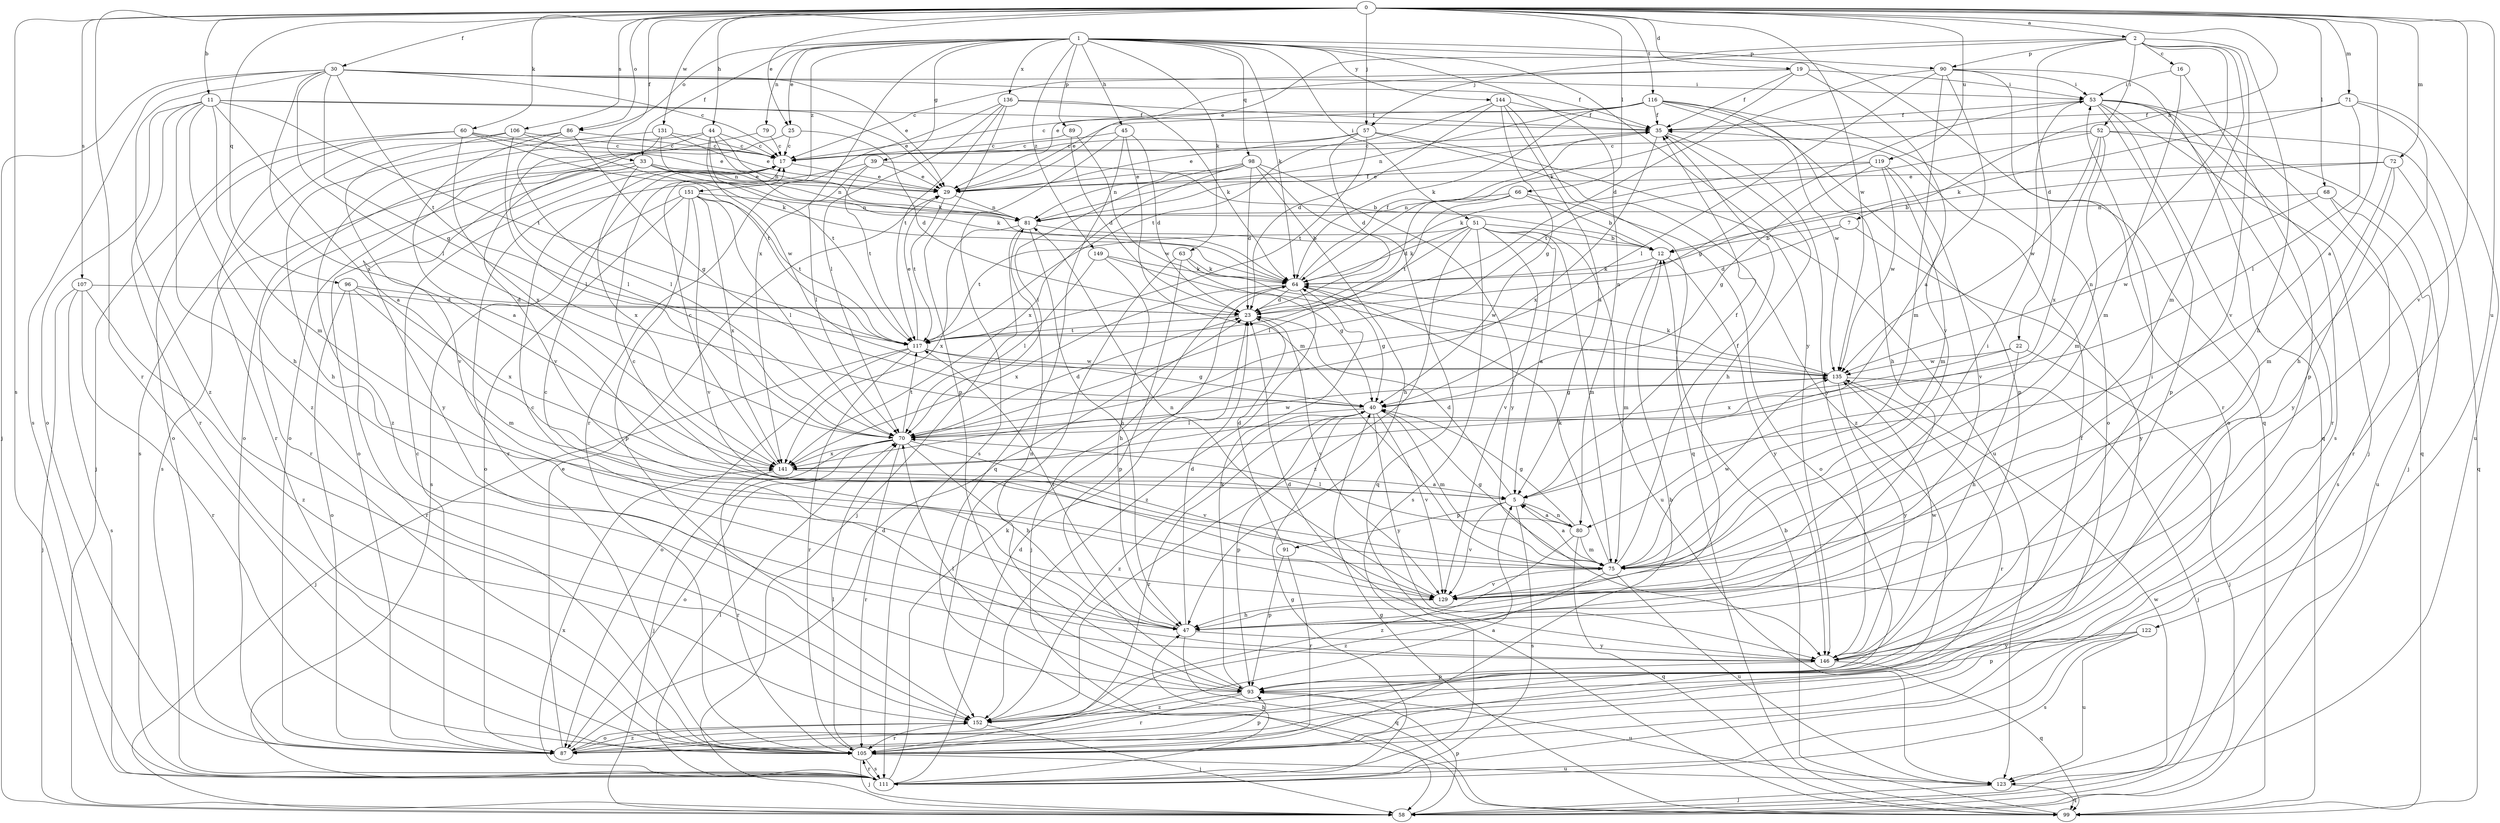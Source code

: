strict digraph  {
0;
1;
2;
5;
7;
11;
12;
16;
17;
19;
22;
23;
25;
29;
30;
33;
35;
39;
40;
44;
45;
47;
51;
52;
53;
57;
58;
60;
63;
64;
66;
68;
70;
71;
72;
75;
79;
80;
81;
86;
87;
89;
90;
91;
93;
96;
98;
99;
105;
106;
107;
111;
116;
117;
119;
122;
123;
129;
131;
135;
136;
141;
144;
146;
149;
151;
152;
0 -> 2  [label=a];
0 -> 5  [label=a];
0 -> 7  [label=b];
0 -> 11  [label=b];
0 -> 19  [label=d];
0 -> 25  [label=e];
0 -> 30  [label=f];
0 -> 33  [label=f];
0 -> 44  [label=h];
0 -> 57  [label=j];
0 -> 60  [label=k];
0 -> 66  [label=l];
0 -> 68  [label=l];
0 -> 71  [label=m];
0 -> 72  [label=m];
0 -> 86  [label=o];
0 -> 96  [label=q];
0 -> 105  [label=r];
0 -> 106  [label=s];
0 -> 107  [label=s];
0 -> 111  [label=s];
0 -> 116  [label=t];
0 -> 119  [label=u];
0 -> 122  [label=u];
0 -> 129  [label=v];
0 -> 131  [label=w];
0 -> 135  [label=w];
1 -> 25  [label=e];
1 -> 33  [label=f];
1 -> 39  [label=g];
1 -> 45  [label=h];
1 -> 51  [label=i];
1 -> 63  [label=k];
1 -> 64  [label=k];
1 -> 79  [label=n];
1 -> 80  [label=n];
1 -> 86  [label=o];
1 -> 89  [label=p];
1 -> 90  [label=p];
1 -> 98  [label=q];
1 -> 99  [label=q];
1 -> 136  [label=x];
1 -> 141  [label=x];
1 -> 144  [label=y];
1 -> 146  [label=y];
1 -> 149  [label=z];
1 -> 151  [label=z];
2 -> 16  [label=c];
2 -> 22  [label=d];
2 -> 29  [label=e];
2 -> 47  [label=h];
2 -> 52  [label=i];
2 -> 57  [label=j];
2 -> 75  [label=m];
2 -> 80  [label=n];
2 -> 90  [label=p];
2 -> 129  [label=v];
5 -> 23  [label=d];
5 -> 35  [label=f];
5 -> 80  [label=n];
5 -> 91  [label=p];
5 -> 111  [label=s];
5 -> 129  [label=v];
7 -> 12  [label=b];
7 -> 23  [label=d];
7 -> 146  [label=y];
11 -> 5  [label=a];
11 -> 29  [label=e];
11 -> 35  [label=f];
11 -> 47  [label=h];
11 -> 75  [label=m];
11 -> 87  [label=o];
11 -> 105  [label=r];
11 -> 117  [label=t];
11 -> 152  [label=z];
12 -> 64  [label=k];
12 -> 75  [label=m];
12 -> 146  [label=y];
16 -> 53  [label=i];
16 -> 75  [label=m];
16 -> 93  [label=p];
17 -> 29  [label=e];
17 -> 87  [label=o];
19 -> 5  [label=a];
19 -> 17  [label=c];
19 -> 29  [label=e];
19 -> 35  [label=f];
19 -> 53  [label=i];
19 -> 64  [label=k];
22 -> 47  [label=h];
22 -> 58  [label=j];
22 -> 135  [label=w];
22 -> 141  [label=x];
23 -> 117  [label=t];
23 -> 129  [label=v];
25 -> 17  [label=c];
25 -> 23  [label=d];
25 -> 87  [label=o];
29 -> 81  [label=n];
29 -> 117  [label=t];
30 -> 17  [label=c];
30 -> 29  [label=e];
30 -> 35  [label=f];
30 -> 40  [label=g];
30 -> 53  [label=i];
30 -> 58  [label=j];
30 -> 70  [label=l];
30 -> 111  [label=s];
30 -> 117  [label=t];
30 -> 141  [label=x];
30 -> 152  [label=z];
33 -> 29  [label=e];
33 -> 64  [label=k];
33 -> 81  [label=n];
33 -> 105  [label=r];
33 -> 111  [label=s];
33 -> 141  [label=x];
33 -> 146  [label=y];
35 -> 17  [label=c];
35 -> 47  [label=h];
35 -> 141  [label=x];
35 -> 146  [label=y];
39 -> 12  [label=b];
39 -> 29  [label=e];
39 -> 70  [label=l];
39 -> 105  [label=r];
39 -> 117  [label=t];
40 -> 70  [label=l];
40 -> 75  [label=m];
40 -> 93  [label=p];
40 -> 105  [label=r];
40 -> 129  [label=v];
40 -> 146  [label=y];
40 -> 152  [label=z];
44 -> 17  [label=c];
44 -> 64  [label=k];
44 -> 81  [label=n];
44 -> 117  [label=t];
44 -> 129  [label=v];
44 -> 135  [label=w];
44 -> 152  [label=z];
45 -> 17  [label=c];
45 -> 23  [label=d];
45 -> 75  [label=m];
45 -> 99  [label=q];
45 -> 111  [label=s];
47 -> 17  [label=c];
47 -> 23  [label=d];
47 -> 99  [label=q];
47 -> 117  [label=t];
47 -> 146  [label=y];
51 -> 5  [label=a];
51 -> 12  [label=b];
51 -> 64  [label=k];
51 -> 70  [label=l];
51 -> 75  [label=m];
51 -> 111  [label=s];
51 -> 117  [label=t];
51 -> 123  [label=u];
51 -> 129  [label=v];
51 -> 152  [label=z];
52 -> 17  [label=c];
52 -> 58  [label=j];
52 -> 75  [label=m];
52 -> 99  [label=q];
52 -> 117  [label=t];
52 -> 135  [label=w];
52 -> 141  [label=x];
53 -> 35  [label=f];
53 -> 40  [label=g];
53 -> 58  [label=j];
53 -> 87  [label=o];
53 -> 93  [label=p];
53 -> 99  [label=q];
53 -> 105  [label=r];
53 -> 111  [label=s];
57 -> 17  [label=c];
57 -> 23  [label=d];
57 -> 29  [label=e];
57 -> 117  [label=t];
57 -> 123  [label=u];
57 -> 152  [label=z];
58 -> 93  [label=p];
58 -> 135  [label=w];
60 -> 17  [label=c];
60 -> 29  [label=e];
60 -> 58  [label=j];
60 -> 87  [label=o];
60 -> 117  [label=t];
60 -> 141  [label=x];
63 -> 64  [label=k];
63 -> 93  [label=p];
63 -> 135  [label=w];
63 -> 152  [label=z];
64 -> 23  [label=d];
64 -> 35  [label=f];
64 -> 40  [label=g];
64 -> 58  [label=j];
64 -> 141  [label=x];
64 -> 152  [label=z];
66 -> 12  [label=b];
66 -> 23  [label=d];
66 -> 81  [label=n];
66 -> 87  [label=o];
66 -> 117  [label=t];
68 -> 81  [label=n];
68 -> 111  [label=s];
68 -> 123  [label=u];
68 -> 135  [label=w];
70 -> 23  [label=d];
70 -> 47  [label=h];
70 -> 58  [label=j];
70 -> 87  [label=o];
70 -> 105  [label=r];
70 -> 117  [label=t];
70 -> 129  [label=v];
70 -> 135  [label=w];
70 -> 141  [label=x];
71 -> 35  [label=f];
71 -> 47  [label=h];
71 -> 64  [label=k];
71 -> 70  [label=l];
71 -> 123  [label=u];
72 -> 12  [label=b];
72 -> 29  [label=e];
72 -> 75  [label=m];
72 -> 105  [label=r];
72 -> 146  [label=y];
75 -> 5  [label=a];
75 -> 17  [label=c];
75 -> 35  [label=f];
75 -> 40  [label=g];
75 -> 64  [label=k];
75 -> 123  [label=u];
75 -> 129  [label=v];
75 -> 135  [label=w];
75 -> 152  [label=z];
79 -> 17  [label=c];
79 -> 87  [label=o];
80 -> 5  [label=a];
80 -> 40  [label=g];
80 -> 70  [label=l];
80 -> 75  [label=m];
80 -> 99  [label=q];
80 -> 152  [label=z];
81 -> 12  [label=b];
81 -> 35  [label=f];
81 -> 47  [label=h];
81 -> 58  [label=j];
81 -> 141  [label=x];
86 -> 5  [label=a];
86 -> 17  [label=c];
86 -> 40  [label=g];
86 -> 70  [label=l];
86 -> 111  [label=s];
87 -> 5  [label=a];
87 -> 17  [label=c];
87 -> 23  [label=d];
87 -> 29  [label=e];
87 -> 35  [label=f];
87 -> 152  [label=z];
89 -> 17  [label=c];
89 -> 23  [label=d];
89 -> 135  [label=w];
90 -> 23  [label=d];
90 -> 53  [label=i];
90 -> 70  [label=l];
90 -> 75  [label=m];
90 -> 99  [label=q];
90 -> 105  [label=r];
90 -> 129  [label=v];
91 -> 23  [label=d];
91 -> 93  [label=p];
91 -> 105  [label=r];
93 -> 64  [label=k];
93 -> 70  [label=l];
93 -> 81  [label=n];
93 -> 105  [label=r];
93 -> 123  [label=u];
93 -> 152  [label=z];
96 -> 23  [label=d];
96 -> 75  [label=m];
96 -> 87  [label=o];
96 -> 105  [label=r];
96 -> 141  [label=x];
98 -> 23  [label=d];
98 -> 29  [label=e];
98 -> 47  [label=h];
98 -> 70  [label=l];
98 -> 81  [label=n];
98 -> 99  [label=q];
98 -> 141  [label=x];
98 -> 146  [label=y];
99 -> 12  [label=b];
99 -> 40  [label=g];
105 -> 12  [label=b];
105 -> 58  [label=j];
105 -> 70  [label=l];
105 -> 93  [label=p];
105 -> 111  [label=s];
105 -> 123  [label=u];
106 -> 17  [label=c];
106 -> 64  [label=k];
106 -> 70  [label=l];
106 -> 105  [label=r];
106 -> 129  [label=v];
107 -> 23  [label=d];
107 -> 58  [label=j];
107 -> 105  [label=r];
107 -> 111  [label=s];
107 -> 152  [label=z];
111 -> 23  [label=d];
111 -> 40  [label=g];
111 -> 47  [label=h];
111 -> 64  [label=k];
111 -> 70  [label=l];
111 -> 105  [label=r];
111 -> 141  [label=x];
116 -> 17  [label=c];
116 -> 29  [label=e];
116 -> 35  [label=f];
116 -> 47  [label=h];
116 -> 64  [label=k];
116 -> 81  [label=n];
116 -> 87  [label=o];
116 -> 93  [label=p];
116 -> 135  [label=w];
117 -> 29  [label=e];
117 -> 40  [label=g];
117 -> 58  [label=j];
117 -> 87  [label=o];
117 -> 105  [label=r];
117 -> 135  [label=w];
119 -> 29  [label=e];
119 -> 40  [label=g];
119 -> 64  [label=k];
119 -> 75  [label=m];
119 -> 129  [label=v];
119 -> 135  [label=w];
122 -> 93  [label=p];
122 -> 111  [label=s];
122 -> 123  [label=u];
122 -> 146  [label=y];
123 -> 58  [label=j];
123 -> 99  [label=q];
129 -> 47  [label=h];
129 -> 53  [label=i];
129 -> 81  [label=n];
131 -> 17  [label=c];
131 -> 29  [label=e];
131 -> 47  [label=h];
131 -> 70  [label=l];
131 -> 81  [label=n];
135 -> 40  [label=g];
135 -> 58  [label=j];
135 -> 64  [label=k];
135 -> 105  [label=r];
135 -> 146  [label=y];
136 -> 35  [label=f];
136 -> 64  [label=k];
136 -> 70  [label=l];
136 -> 93  [label=p];
136 -> 105  [label=r];
136 -> 117  [label=t];
141 -> 5  [label=a];
141 -> 17  [label=c];
141 -> 105  [label=r];
144 -> 5  [label=a];
144 -> 23  [label=d];
144 -> 35  [label=f];
144 -> 40  [label=g];
144 -> 99  [label=q];
144 -> 117  [label=t];
146 -> 17  [label=c];
146 -> 23  [label=d];
146 -> 53  [label=i];
146 -> 93  [label=p];
146 -> 99  [label=q];
146 -> 135  [label=w];
149 -> 40  [label=g];
149 -> 47  [label=h];
149 -> 64  [label=k];
149 -> 70  [label=l];
151 -> 70  [label=l];
151 -> 81  [label=n];
151 -> 87  [label=o];
151 -> 93  [label=p];
151 -> 111  [label=s];
151 -> 117  [label=t];
151 -> 129  [label=v];
151 -> 141  [label=x];
152 -> 58  [label=j];
152 -> 87  [label=o];
152 -> 105  [label=r];
}

